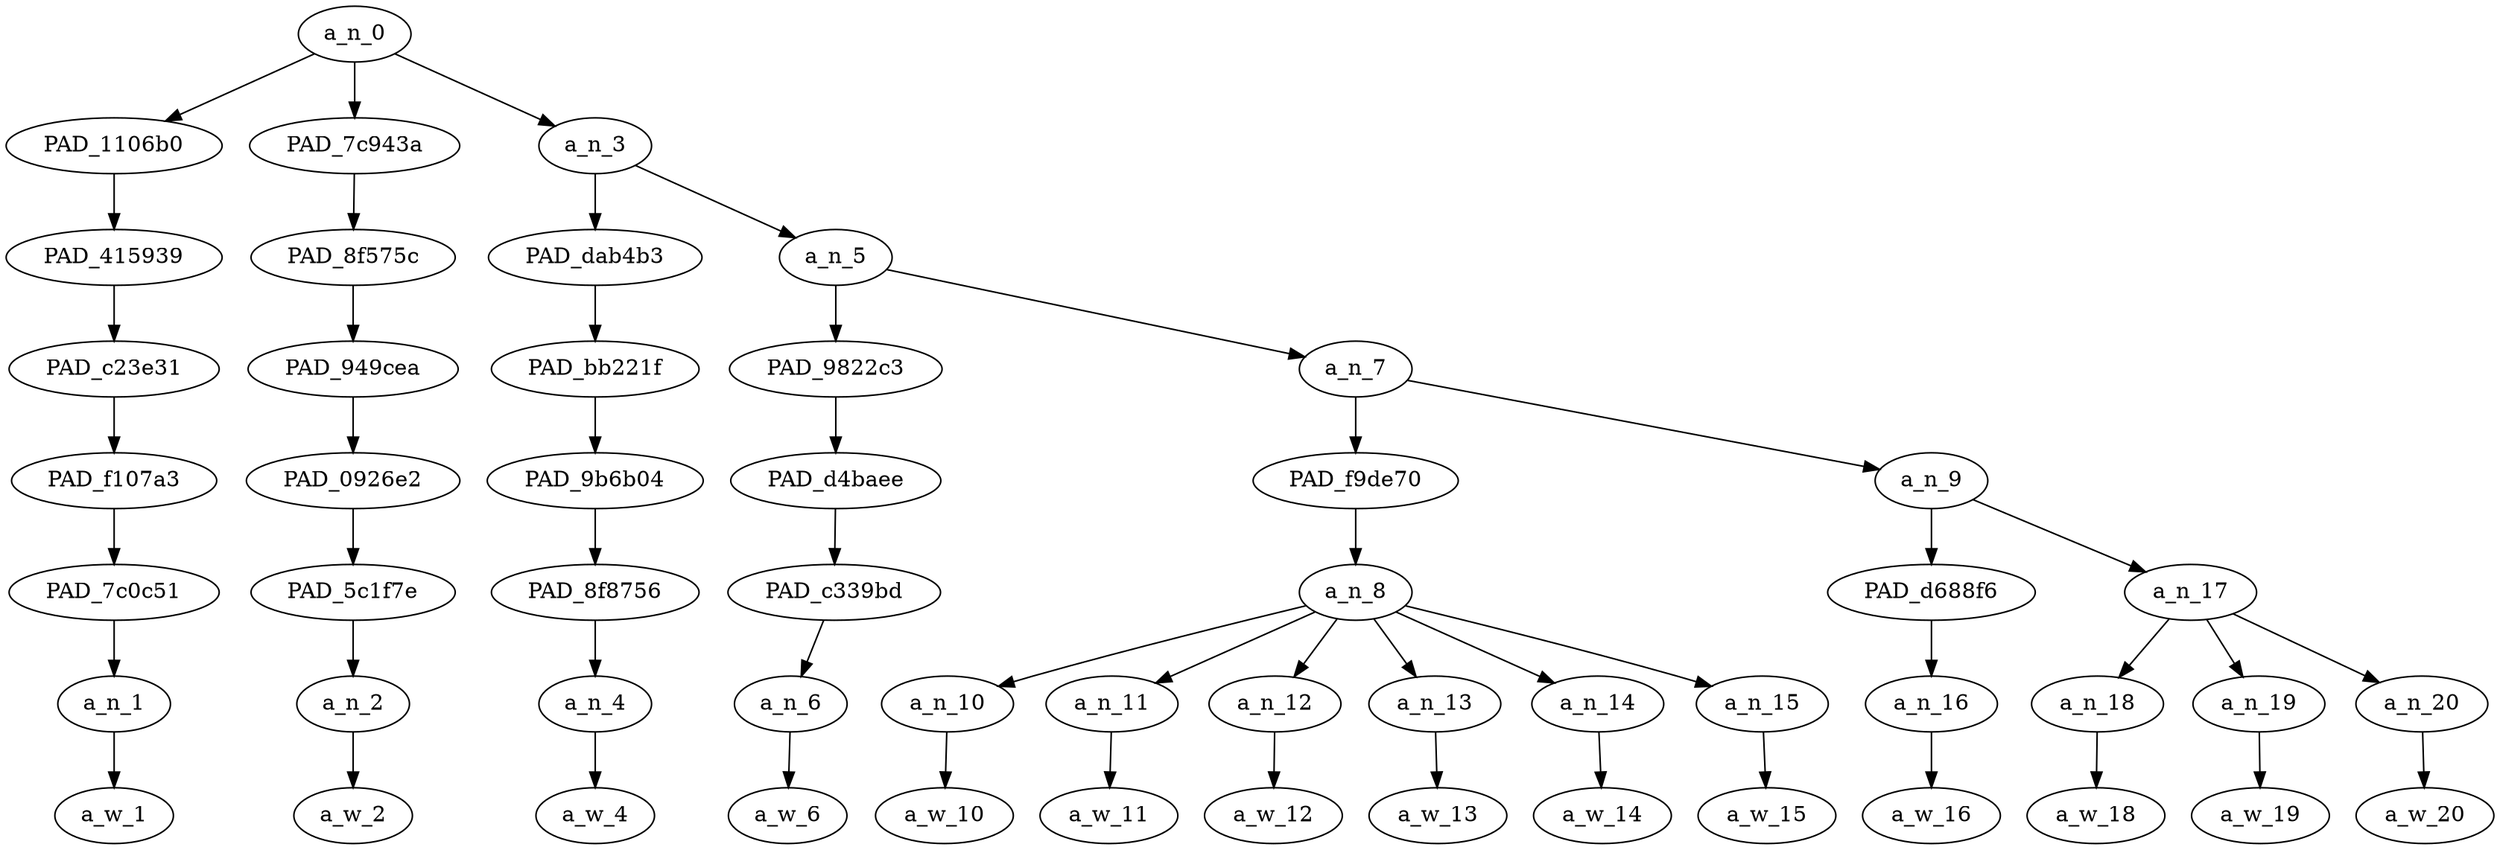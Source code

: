 strict digraph "" {
	a_n_0	[div_dir=1,
		index=0,
		level=7,
		pos="1.6458333333333333,7!",
		text_span="[0, 1, 2, 3, 4, 5, 6, 7, 8, 9, 10, 11, 12, 13]",
		value=1.00000002];
	PAD_1106b0	[div_dir=1,
		index=0,
		level=6,
		pos="0.0,6!",
		text_span="[0]",
		value=0.05548481];
	a_n_0 -> PAD_1106b0;
	PAD_7c943a	[div_dir=1,
		index=1,
		level=6,
		pos="1.0,6!",
		text_span="[1]",
		value=0.04663508];
	a_n_0 -> PAD_7c943a;
	a_n_3	[div_dir=-1,
		index=2,
		level=6,
		pos="3.9375,6!",
		text_span="[2, 3, 4, 5, 6, 7, 8, 9, 10, 11, 12, 13]",
		value=0.89775554];
	a_n_0 -> a_n_3;
	PAD_415939	[div_dir=1,
		index=0,
		level=5,
		pos="0.0,5!",
		text_span="[0]",
		value=0.05548481];
	PAD_1106b0 -> PAD_415939;
	PAD_c23e31	[div_dir=1,
		index=0,
		level=4,
		pos="0.0,4!",
		text_span="[0]",
		value=0.05548481];
	PAD_415939 -> PAD_c23e31;
	PAD_f107a3	[div_dir=1,
		index=0,
		level=3,
		pos="0.0,3!",
		text_span="[0]",
		value=0.05548481];
	PAD_c23e31 -> PAD_f107a3;
	PAD_7c0c51	[div_dir=1,
		index=0,
		level=2,
		pos="0.0,2!",
		text_span="[0]",
		value=0.05548481];
	PAD_f107a3 -> PAD_7c0c51;
	a_n_1	[div_dir=1,
		index=0,
		level=1,
		pos="0.0,1!",
		text_span="[0]",
		value=0.05548481];
	PAD_7c0c51 -> a_n_1;
	a_w_1	[div_dir=0,
		index=0,
		level=0,
		pos="0,0!",
		text_span="[0]",
		value="<user>"];
	a_n_1 -> a_w_1;
	PAD_8f575c	[div_dir=1,
		index=1,
		level=5,
		pos="1.0,5!",
		text_span="[1]",
		value=0.04663508];
	PAD_7c943a -> PAD_8f575c;
	PAD_949cea	[div_dir=1,
		index=1,
		level=4,
		pos="1.0,4!",
		text_span="[1]",
		value=0.04663508];
	PAD_8f575c -> PAD_949cea;
	PAD_0926e2	[div_dir=1,
		index=1,
		level=3,
		pos="1.0,3!",
		text_span="[1]",
		value=0.04663508];
	PAD_949cea -> PAD_0926e2;
	PAD_5c1f7e	[div_dir=1,
		index=1,
		level=2,
		pos="1.0,2!",
		text_span="[1]",
		value=0.04663508];
	PAD_0926e2 -> PAD_5c1f7e;
	a_n_2	[div_dir=1,
		index=1,
		level=1,
		pos="1.0,1!",
		text_span="[1]",
		value=0.04663508];
	PAD_5c1f7e -> a_n_2;
	a_w_2	[div_dir=0,
		index=1,
		level=0,
		pos="1,0!",
		text_span="[1]",
		value=this];
	a_n_2 -> a_w_2;
	PAD_dab4b3	[div_dir=-1,
		index=2,
		level=5,
		pos="2.0,5!",
		text_span="[2]",
		value=0.04772552];
	a_n_3 -> PAD_dab4b3;
	a_n_5	[div_dir=1,
		index=3,
		level=5,
		pos="5.875,5!",
		text_span="[3, 4, 5, 6, 7, 8, 9, 10, 11, 12, 13]",
		value=0.85001910];
	a_n_3 -> a_n_5;
	PAD_bb221f	[div_dir=-1,
		index=2,
		level=4,
		pos="2.0,4!",
		text_span="[2]",
		value=0.04772552];
	PAD_dab4b3 -> PAD_bb221f;
	PAD_9b6b04	[div_dir=-1,
		index=2,
		level=3,
		pos="2.0,3!",
		text_span="[2]",
		value=0.04772552];
	PAD_bb221f -> PAD_9b6b04;
	PAD_8f8756	[div_dir=-1,
		index=2,
		level=2,
		pos="2.0,2!",
		text_span="[2]",
		value=0.04772552];
	PAD_9b6b04 -> PAD_8f8756;
	a_n_4	[div_dir=-1,
		index=2,
		level=1,
		pos="2.0,1!",
		text_span="[2]",
		value=0.04772552];
	PAD_8f8756 -> a_n_4;
	a_w_4	[div_dir=0,
		index=2,
		level=0,
		pos="2,0!",
		text_span="[2]",
		value=should];
	a_n_4 -> a_w_4;
	PAD_9822c3	[div_dir=1,
		index=3,
		level=4,
		pos="3.0,4!",
		text_span="[3]",
		value=0.03866988];
	a_n_5 -> PAD_9822c3;
	a_n_7	[div_dir=1,
		index=4,
		level=4,
		pos="8.75,4!",
		text_span="[4, 5, 6, 7, 8, 9, 10, 11, 12, 13]",
		value=0.81133797];
	a_n_5 -> a_n_7;
	PAD_d4baee	[div_dir=1,
		index=3,
		level=3,
		pos="3.0,3!",
		text_span="[3]",
		value=0.03866988];
	PAD_9822c3 -> PAD_d4baee;
	PAD_c339bd	[div_dir=1,
		index=3,
		level=2,
		pos="3.0,2!",
		text_span="[3]",
		value=0.03866988];
	PAD_d4baee -> PAD_c339bd;
	a_n_6	[div_dir=1,
		index=3,
		level=1,
		pos="3.0,1!",
		text_span="[3]",
		value=0.03866988];
	PAD_c339bd -> a_n_6;
	a_w_6	[div_dir=0,
		index=3,
		level=0,
		pos="3,0!",
		text_span="[3]",
		value=be];
	a_n_6 -> a_w_6;
	PAD_f9de70	[div_dir=1,
		index=4,
		level=3,
		pos="6.5,3!",
		text_span="[4, 5, 6, 7, 8, 9]",
		value=0.48965113];
	a_n_7 -> PAD_f9de70;
	a_n_9	[div_dir=-1,
		index=5,
		level=3,
		pos="11.0,3!",
		text_span="[10, 11, 12, 13]",
		value=0.32167626];
	a_n_7 -> a_n_9;
	a_n_8	[div_dir=1,
		index=4,
		level=2,
		pos="6.5,2!",
		text_span="[4, 5, 6, 7, 8, 9]",
		value=0.48965113];
	PAD_f9de70 -> a_n_8;
	a_n_10	[div_dir=-1,
		index=4,
		level=1,
		pos="4.0,1!",
		text_span="[4]",
		value=0.06527378];
	a_n_8 -> a_n_10;
	a_n_11	[div_dir=1,
		index=5,
		level=1,
		pos="5.0,1!",
		text_span="[5]",
		value=0.05850513];
	a_n_8 -> a_n_11;
	a_n_12	[div_dir=1,
		index=6,
		level=1,
		pos="6.0,1!",
		text_span="[6]",
		value=0.08053104];
	a_n_8 -> a_n_12;
	a_n_13	[div_dir=1,
		index=7,
		level=1,
		pos="7.0,1!",
		text_span="[7]",
		value=0.09563691];
	a_n_8 -> a_n_13;
	a_n_14	[div_dir=1,
		index=8,
		level=1,
		pos="8.0,1!",
		text_span="[8]",
		value=0.08122302];
	a_n_8 -> a_n_14;
	a_n_15	[div_dir=1,
		index=9,
		level=1,
		pos="9.0,1!",
		text_span="[9]",
		value=0.10821841];
	a_n_8 -> a_n_15;
	a_w_10	[div_dir=0,
		index=4,
		level=0,
		pos="4,0!",
		text_span="[4]",
		value=fun];
	a_n_10 -> a_w_10;
	a_w_11	[div_dir=0,
		index=5,
		level=0,
		pos="5,0!",
		text_span="[5]",
		value=post];
	a_n_11 -> a_w_11;
	a_w_12	[div_dir=0,
		index=6,
		level=0,
		pos="6,0!",
		text_span="[6]",
		value=colonial];
	a_n_12 -> a_w_12;
	a_w_13	[div_dir=0,
		index=7,
		level=0,
		pos="7,0!",
		text_span="[7]",
		value=immigrant];
	a_n_13 -> a_w_13;
	a_w_14	[div_dir=0,
		index=8,
		level=0,
		pos="8,0!",
		text_span="[8]",
		value=european];
	a_n_14 -> a_w_14;
	a_w_15	[div_dir=0,
		index=9,
		level=0,
		pos="9,0!",
		text_span="[9]",
		value=america];
	a_n_15 -> a_w_15;
	PAD_d688f6	[div_dir=1,
		index=5,
		level=2,
		pos="10.0,2!",
		text_span="[10]",
		value=0.05581788];
	a_n_9 -> PAD_d688f6;
	a_n_17	[div_dir=-1,
		index=6,
		level=2,
		pos="12.0,2!",
		text_span="[11, 12, 13]",
		value=0.26555792];
	a_n_9 -> a_n_17;
	a_n_16	[div_dir=1,
		index=10,
		level=1,
		pos="10.0,1!",
		text_span="[10]",
		value=0.05581788];
	PAD_d688f6 -> a_n_16;
	a_w_16	[div_dir=0,
		index=10,
		level=0,
		pos="10,0!",
		text_span="[10]",
		value=receiving];
	a_n_16 -> a_w_16;
	a_n_18	[div_dir=-1,
		index=11,
		level=1,
		pos="11.0,1!",
		text_span="[11]",
		value=0.04750384];
	a_n_17 -> a_n_18;
	a_n_19	[div_dir=-1,
		index=12,
		level=1,
		pos="12.0,1!",
		text_span="[12]",
		value=0.07073128];
	a_n_17 -> a_n_19;
	a_n_20	[div_dir=-1,
		index=13,
		level=1,
		pos="13.0,1!",
		text_span="[13]",
		value=0.14692210];
	a_n_17 -> a_n_20;
	a_w_18	[div_dir=0,
		index=11,
		level=0,
		pos="11,0!",
		text_span="[11]",
		value=their];
	a_n_18 -> a_w_18;
	a_w_19	[div_dir=0,
		index=12,
		level=0,
		pos="12,0!",
		text_span="[12]",
		value=own];
	a_n_19 -> a_w_19;
	a_w_20	[div_dir=0,
		index=13,
		level=0,
		pos="13,0!",
		text_span="[13]",
		value=medicine];
	a_n_20 -> a_w_20;
}
